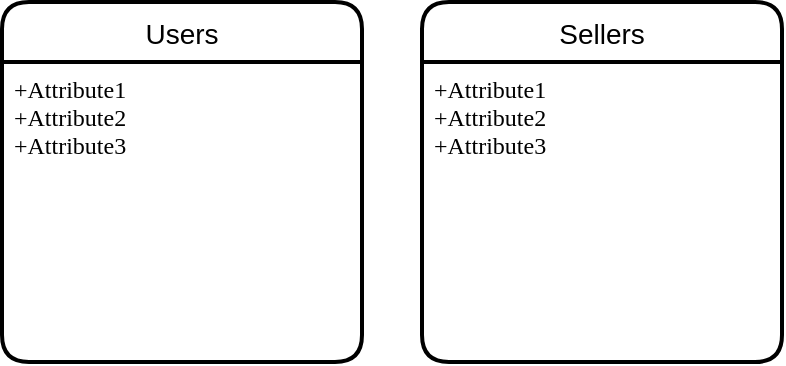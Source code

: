 <mxfile version="20.8.23" type="github">
  <diagram name="MER" id="A2fAMGsQMXvIKnF8qpCU">
    <mxGraphModel dx="1050" dy="573" grid="1" gridSize="10" guides="1" tooltips="1" connect="1" arrows="1" fold="1" page="1" pageScale="1" pageWidth="850" pageHeight="1100" math="0" shadow="0">
      <root>
        <mxCell id="0" />
        <mxCell id="1" parent="0" />
        <mxCell id="OX5ZEf51lm33wvpcWz9B-1" value="Users" style="swimlane;childLayout=stackLayout;horizontal=1;startSize=30;horizontalStack=0;rounded=1;fontSize=14;fontStyle=0;strokeWidth=2;resizeParent=0;resizeLast=1;shadow=0;dashed=0;align=center;" vertex="1" parent="1">
          <mxGeometry x="140" y="170" width="180" height="180" as="geometry" />
        </mxCell>
        <mxCell id="OX5ZEf51lm33wvpcWz9B-2" value="+Attribute1&#xa;+Attribute2&#xa;+Attribute3" style="align=left;strokeColor=none;fillColor=none;spacingLeft=4;fontSize=12;verticalAlign=top;resizable=0;rotatable=0;part=1;fontFamily=Nunito;fontSource=https%3A%2F%2Ffonts.googleapis.com%2Fcss%3Ffamily%3DNunito;" vertex="1" parent="OX5ZEf51lm33wvpcWz9B-1">
          <mxGeometry y="30" width="180" height="150" as="geometry" />
        </mxCell>
        <mxCell id="OX5ZEf51lm33wvpcWz9B-8" value="Sellers" style="swimlane;childLayout=stackLayout;horizontal=1;startSize=30;horizontalStack=0;rounded=1;fontSize=14;fontStyle=0;strokeWidth=2;resizeParent=0;resizeLast=1;shadow=0;dashed=0;align=center;" vertex="1" parent="1">
          <mxGeometry x="350" y="170" width="180" height="180" as="geometry" />
        </mxCell>
        <mxCell id="OX5ZEf51lm33wvpcWz9B-9" value="+Attribute1&#xa;+Attribute2&#xa;+Attribute3" style="align=left;strokeColor=none;fillColor=none;spacingLeft=4;fontSize=12;verticalAlign=top;resizable=0;rotatable=0;part=1;fontFamily=Nunito;fontSource=https%3A%2F%2Ffonts.googleapis.com%2Fcss%3Ffamily%3DNunito;" vertex="1" parent="OX5ZEf51lm33wvpcWz9B-8">
          <mxGeometry y="30" width="180" height="150" as="geometry" />
        </mxCell>
      </root>
    </mxGraphModel>
  </diagram>
</mxfile>
